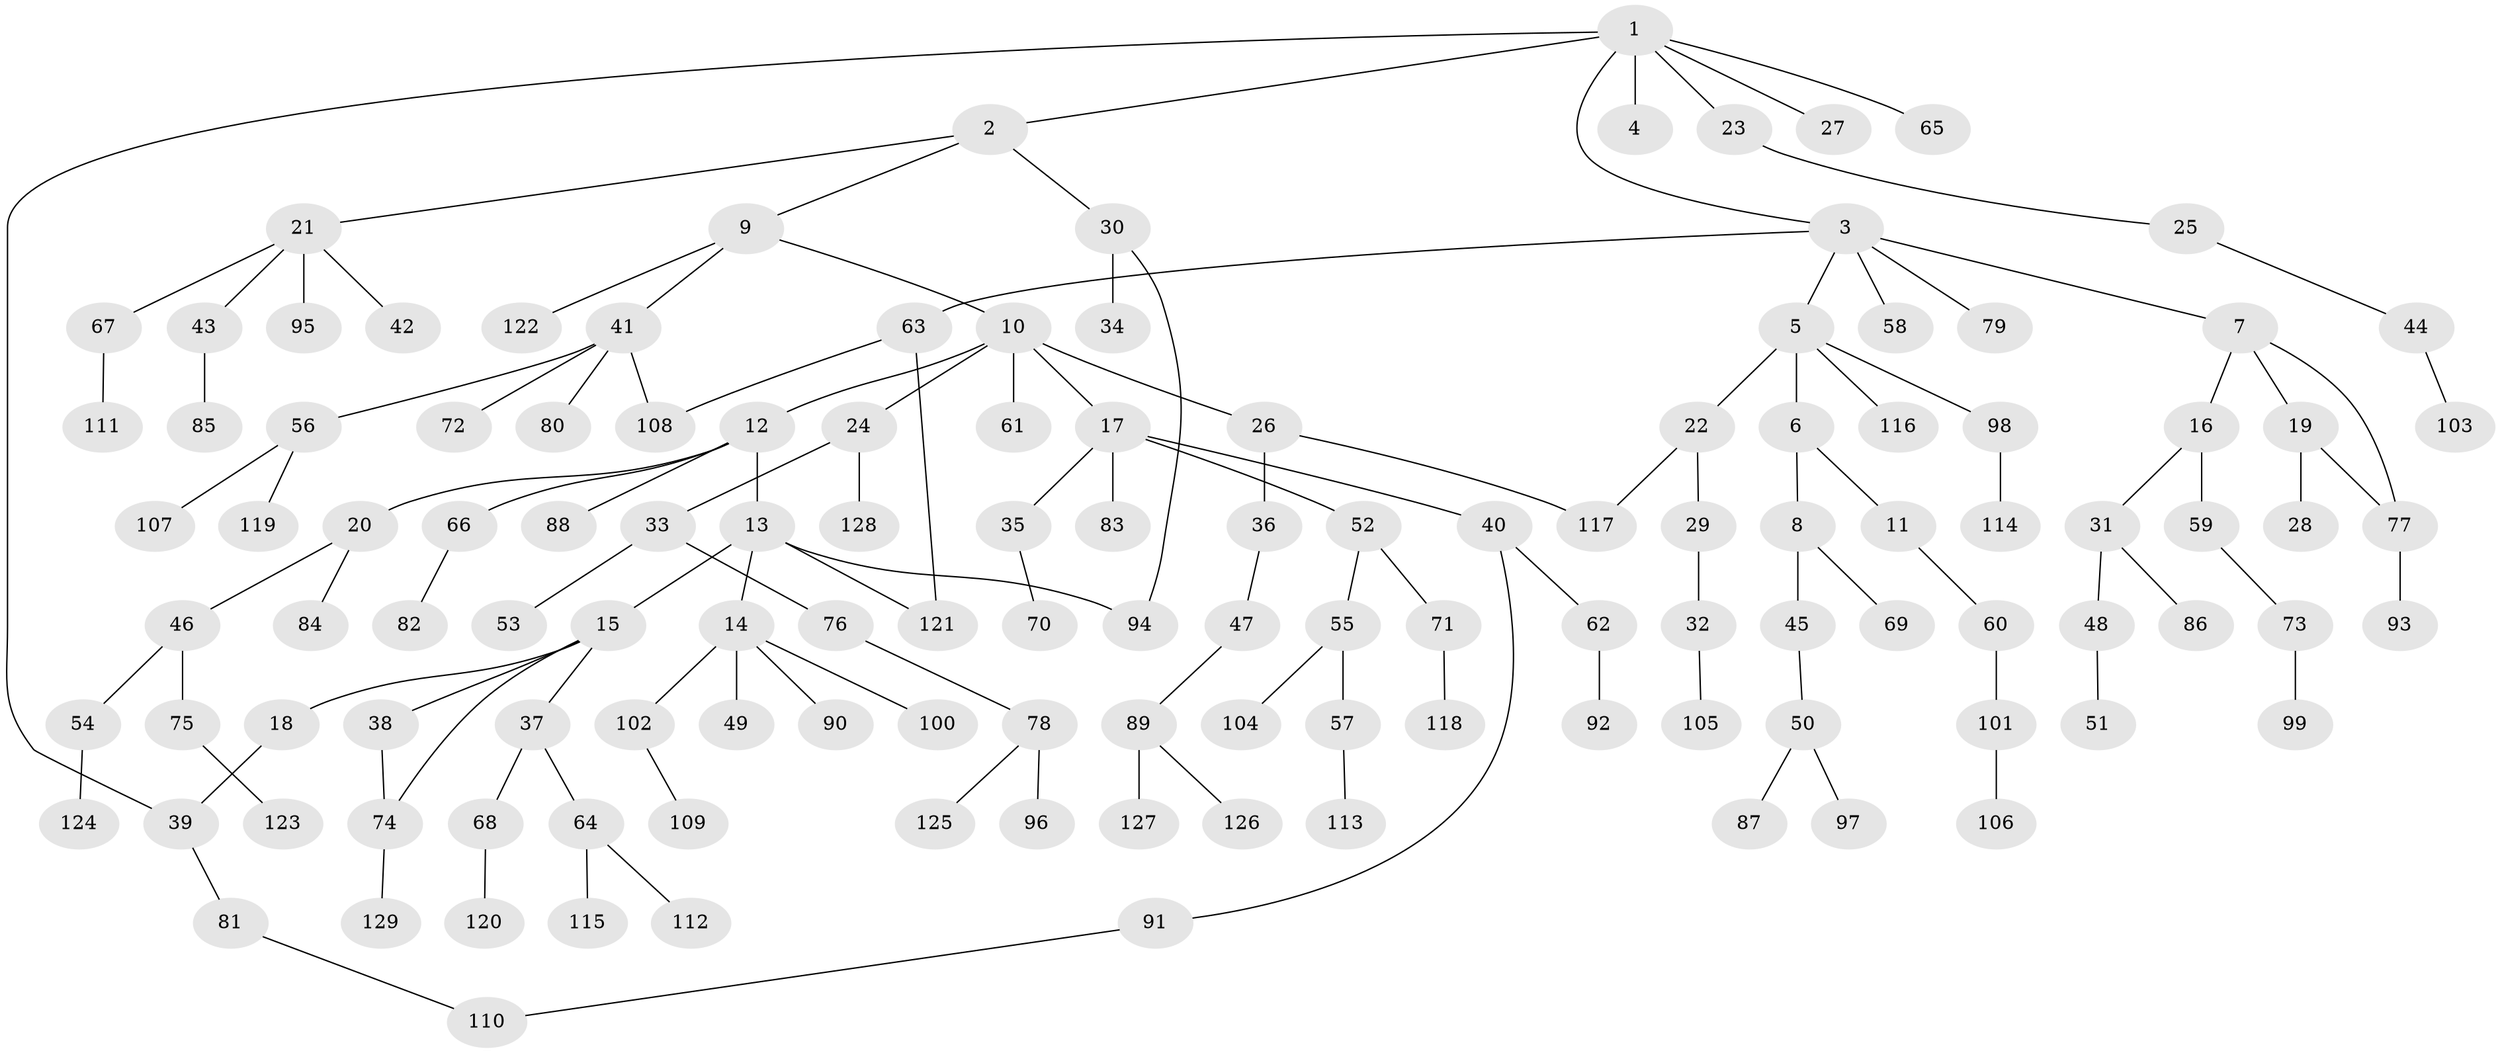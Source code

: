 // Generated by graph-tools (version 1.1) at 2025/41/03/09/25 04:41:00]
// undirected, 129 vertices, 136 edges
graph export_dot {
graph [start="1"]
  node [color=gray90,style=filled];
  1;
  2;
  3;
  4;
  5;
  6;
  7;
  8;
  9;
  10;
  11;
  12;
  13;
  14;
  15;
  16;
  17;
  18;
  19;
  20;
  21;
  22;
  23;
  24;
  25;
  26;
  27;
  28;
  29;
  30;
  31;
  32;
  33;
  34;
  35;
  36;
  37;
  38;
  39;
  40;
  41;
  42;
  43;
  44;
  45;
  46;
  47;
  48;
  49;
  50;
  51;
  52;
  53;
  54;
  55;
  56;
  57;
  58;
  59;
  60;
  61;
  62;
  63;
  64;
  65;
  66;
  67;
  68;
  69;
  70;
  71;
  72;
  73;
  74;
  75;
  76;
  77;
  78;
  79;
  80;
  81;
  82;
  83;
  84;
  85;
  86;
  87;
  88;
  89;
  90;
  91;
  92;
  93;
  94;
  95;
  96;
  97;
  98;
  99;
  100;
  101;
  102;
  103;
  104;
  105;
  106;
  107;
  108;
  109;
  110;
  111;
  112;
  113;
  114;
  115;
  116;
  117;
  118;
  119;
  120;
  121;
  122;
  123;
  124;
  125;
  126;
  127;
  128;
  129;
  1 -- 2;
  1 -- 3;
  1 -- 4;
  1 -- 23;
  1 -- 27;
  1 -- 39;
  1 -- 65;
  2 -- 9;
  2 -- 21;
  2 -- 30;
  3 -- 5;
  3 -- 7;
  3 -- 58;
  3 -- 63;
  3 -- 79;
  5 -- 6;
  5 -- 22;
  5 -- 98;
  5 -- 116;
  6 -- 8;
  6 -- 11;
  7 -- 16;
  7 -- 19;
  7 -- 77;
  8 -- 45;
  8 -- 69;
  9 -- 10;
  9 -- 41;
  9 -- 122;
  10 -- 12;
  10 -- 17;
  10 -- 24;
  10 -- 26;
  10 -- 61;
  11 -- 60;
  12 -- 13;
  12 -- 20;
  12 -- 66;
  12 -- 88;
  13 -- 14;
  13 -- 15;
  13 -- 94;
  13 -- 121;
  14 -- 49;
  14 -- 90;
  14 -- 100;
  14 -- 102;
  15 -- 18;
  15 -- 37;
  15 -- 38;
  15 -- 74;
  16 -- 31;
  16 -- 59;
  17 -- 35;
  17 -- 40;
  17 -- 52;
  17 -- 83;
  18 -- 39;
  19 -- 28;
  19 -- 77;
  20 -- 46;
  20 -- 84;
  21 -- 42;
  21 -- 43;
  21 -- 67;
  21 -- 95;
  22 -- 29;
  22 -- 117;
  23 -- 25;
  24 -- 33;
  24 -- 128;
  25 -- 44;
  26 -- 36;
  26 -- 117;
  29 -- 32;
  30 -- 34;
  30 -- 94;
  31 -- 48;
  31 -- 86;
  32 -- 105;
  33 -- 53;
  33 -- 76;
  35 -- 70;
  36 -- 47;
  37 -- 64;
  37 -- 68;
  38 -- 74;
  39 -- 81;
  40 -- 62;
  40 -- 91;
  41 -- 56;
  41 -- 72;
  41 -- 80;
  41 -- 108;
  43 -- 85;
  44 -- 103;
  45 -- 50;
  46 -- 54;
  46 -- 75;
  47 -- 89;
  48 -- 51;
  50 -- 87;
  50 -- 97;
  52 -- 55;
  52 -- 71;
  54 -- 124;
  55 -- 57;
  55 -- 104;
  56 -- 107;
  56 -- 119;
  57 -- 113;
  59 -- 73;
  60 -- 101;
  62 -- 92;
  63 -- 108;
  63 -- 121;
  64 -- 112;
  64 -- 115;
  66 -- 82;
  67 -- 111;
  68 -- 120;
  71 -- 118;
  73 -- 99;
  74 -- 129;
  75 -- 123;
  76 -- 78;
  77 -- 93;
  78 -- 96;
  78 -- 125;
  81 -- 110;
  89 -- 126;
  89 -- 127;
  91 -- 110;
  98 -- 114;
  101 -- 106;
  102 -- 109;
}
